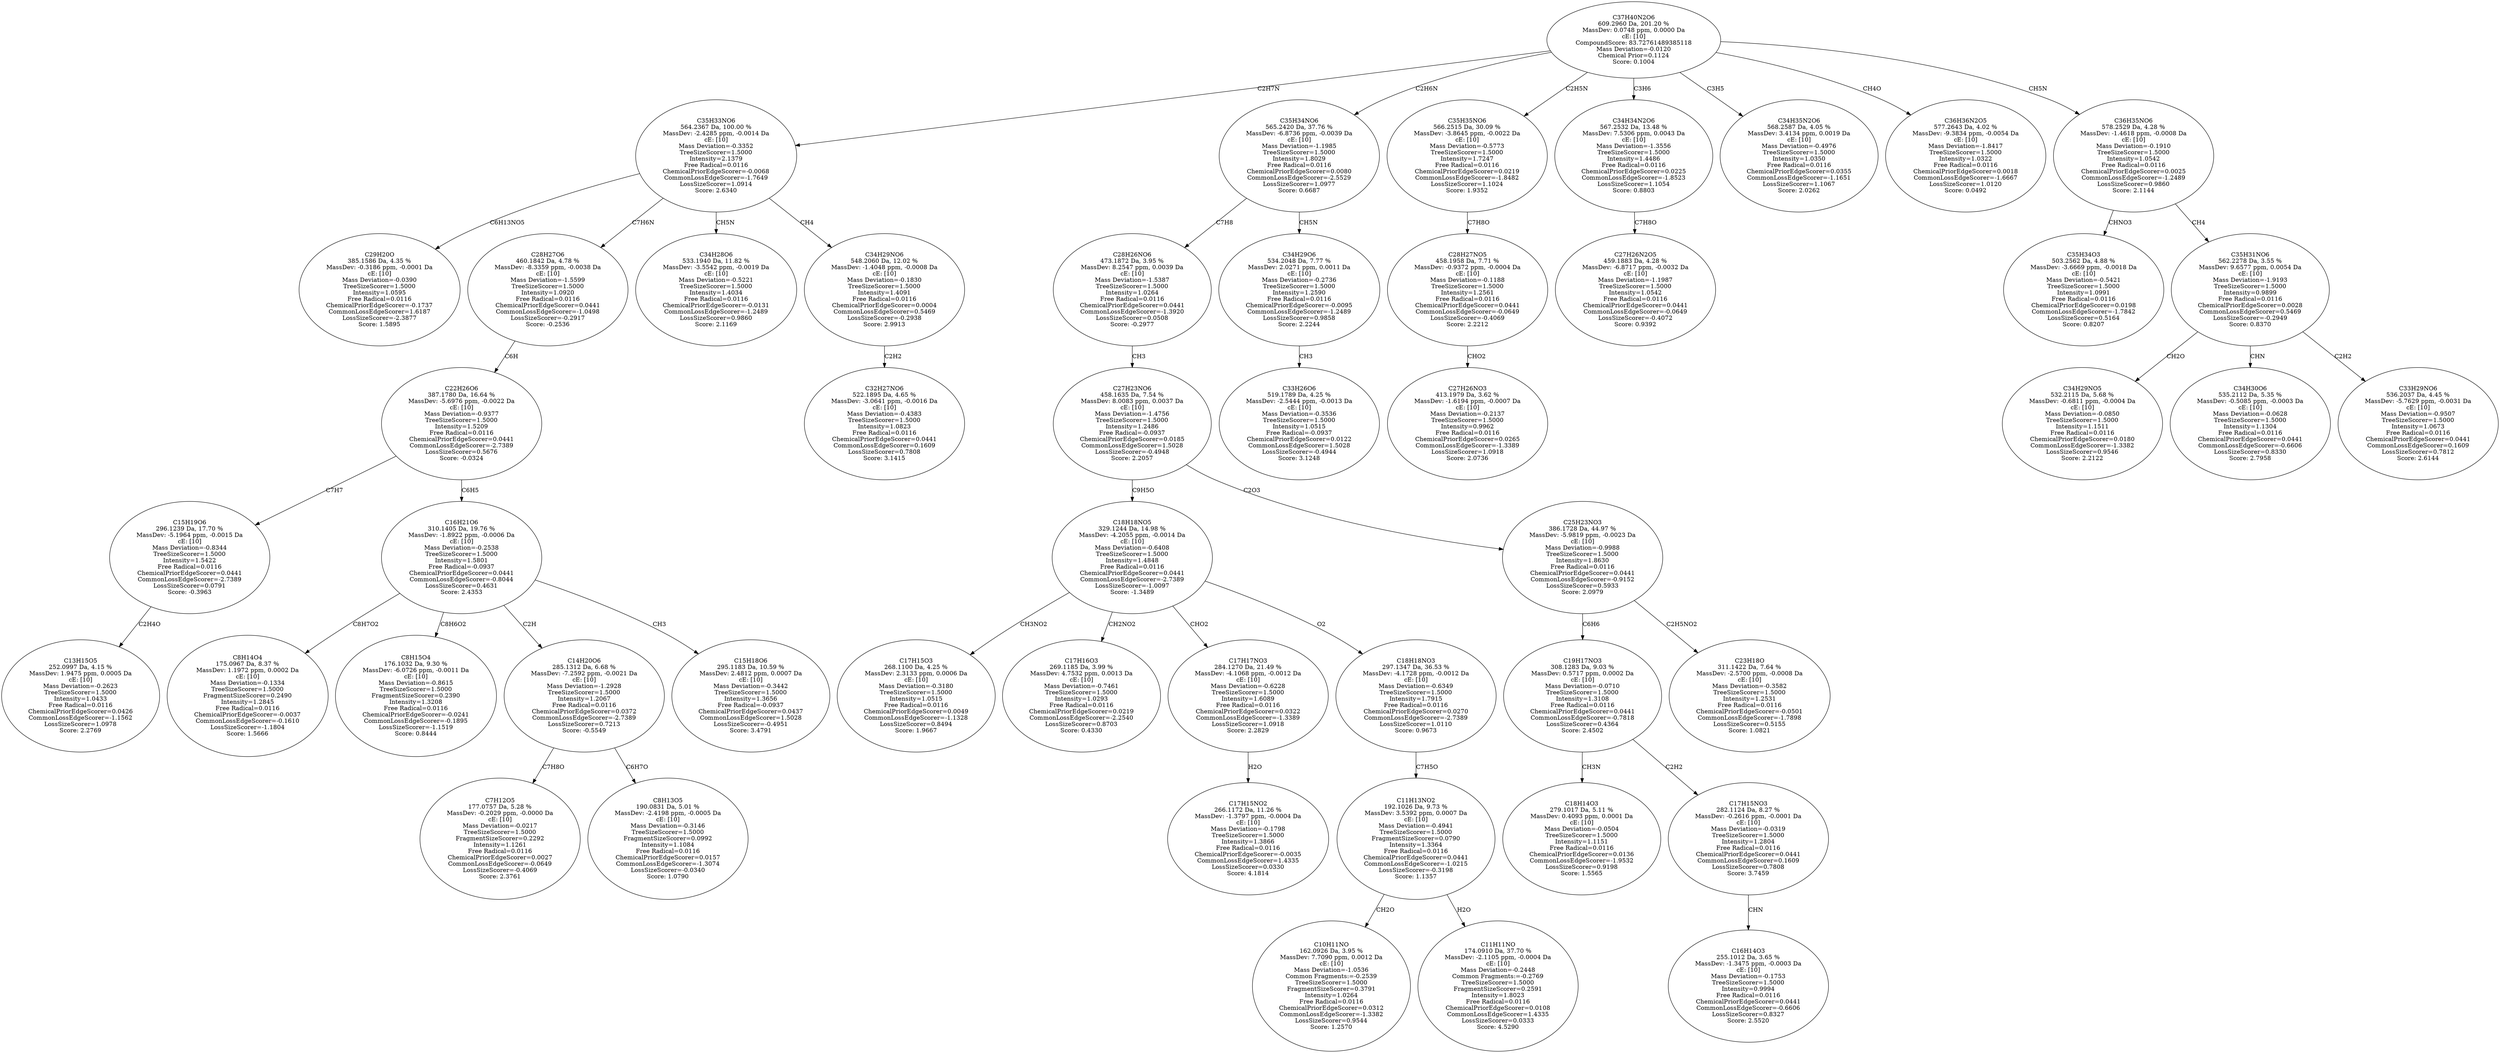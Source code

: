 strict digraph {
v1 [label="C29H20O\n385.1586 Da, 4.35 %\nMassDev: -0.3186 ppm, -0.0001 Da\ncE: [10]\nMass Deviation=-0.0390\nTreeSizeScorer=1.5000\nIntensity=1.0595\nFree Radical=0.0116\nChemicalPriorEdgeScorer=-0.1737\nCommonLossEdgeScorer=1.6187\nLossSizeScorer=-2.3877\nScore: 1.5895"];
v2 [label="C13H15O5\n252.0997 Da, 4.15 %\nMassDev: 1.9475 ppm, 0.0005 Da\ncE: [10]\nMass Deviation=-0.2623\nTreeSizeScorer=1.5000\nIntensity=1.0433\nFree Radical=0.0116\nChemicalPriorEdgeScorer=0.0426\nCommonLossEdgeScorer=-1.1562\nLossSizeScorer=1.0978\nScore: 2.2769"];
v3 [label="C15H19O6\n296.1239 Da, 17.70 %\nMassDev: -5.1964 ppm, -0.0015 Da\ncE: [10]\nMass Deviation=-0.8344\nTreeSizeScorer=1.5000\nIntensity=1.5422\nFree Radical=0.0116\nChemicalPriorEdgeScorer=0.0441\nCommonLossEdgeScorer=-2.7389\nLossSizeScorer=0.0791\nScore: -0.3963"];
v4 [label="C8H14O4\n175.0967 Da, 8.37 %\nMassDev: 1.1972 ppm, 0.0002 Da\ncE: [10]\nMass Deviation=-0.1334\nTreeSizeScorer=1.5000\nFragmentSizeScorer=0.2490\nIntensity=1.2845\nFree Radical=0.0116\nChemicalPriorEdgeScorer=-0.0037\nCommonLossEdgeScorer=-0.1610\nLossSizeScorer=-1.1804\nScore: 1.5666"];
v5 [label="C8H15O4\n176.1032 Da, 9.30 %\nMassDev: -6.0726 ppm, -0.0011 Da\ncE: [10]\nMass Deviation=-0.8615\nTreeSizeScorer=1.5000\nFragmentSizeScorer=0.2390\nIntensity=1.3208\nFree Radical=0.0116\nChemicalPriorEdgeScorer=-0.0241\nCommonLossEdgeScorer=-0.1895\nLossSizeScorer=-1.1519\nScore: 0.8444"];
v6 [label="C7H12O5\n177.0757 Da, 5.28 %\nMassDev: -0.2029 ppm, -0.0000 Da\ncE: [10]\nMass Deviation=-0.0217\nTreeSizeScorer=1.5000\nFragmentSizeScorer=0.2292\nIntensity=1.1261\nFree Radical=0.0116\nChemicalPriorEdgeScorer=0.0027\nCommonLossEdgeScorer=-0.0649\nLossSizeScorer=-0.4069\nScore: 2.3761"];
v7 [label="C8H13O5\n190.0831 Da, 5.01 %\nMassDev: -2.4198 ppm, -0.0005 Da\ncE: [10]\nMass Deviation=-0.3146\nTreeSizeScorer=1.5000\nFragmentSizeScorer=0.0992\nIntensity=1.1084\nFree Radical=0.0116\nChemicalPriorEdgeScorer=0.0157\nCommonLossEdgeScorer=-1.3074\nLossSizeScorer=-0.0340\nScore: 1.0790"];
v8 [label="C14H20O6\n285.1312 Da, 6.68 %\nMassDev: -7.2592 ppm, -0.0021 Da\ncE: [10]\nMass Deviation=-1.2928\nTreeSizeScorer=1.5000\nIntensity=1.2067\nFree Radical=0.0116\nChemicalPriorEdgeScorer=0.0372\nCommonLossEdgeScorer=-2.7389\nLossSizeScorer=0.7213\nScore: -0.5549"];
v9 [label="C15H18O6\n295.1183 Da, 10.59 %\nMassDev: 2.4812 ppm, 0.0007 Da\ncE: [10]\nMass Deviation=-0.3442\nTreeSizeScorer=1.5000\nIntensity=1.3656\nFree Radical=-0.0937\nChemicalPriorEdgeScorer=0.0437\nCommonLossEdgeScorer=1.5028\nLossSizeScorer=-0.4951\nScore: 3.4791"];
v10 [label="C16H21O6\n310.1405 Da, 19.76 %\nMassDev: -1.8922 ppm, -0.0006 Da\ncE: [10]\nMass Deviation=-0.2538\nTreeSizeScorer=1.5000\nIntensity=1.5801\nFree Radical=-0.0937\nChemicalPriorEdgeScorer=0.0441\nCommonLossEdgeScorer=-0.8044\nLossSizeScorer=0.4631\nScore: 2.4353"];
v11 [label="C22H26O6\n387.1780 Da, 16.64 %\nMassDev: -5.6976 ppm, -0.0022 Da\ncE: [10]\nMass Deviation=-0.9377\nTreeSizeScorer=1.5000\nIntensity=1.5209\nFree Radical=0.0116\nChemicalPriorEdgeScorer=0.0441\nCommonLossEdgeScorer=-2.7389\nLossSizeScorer=0.5676\nScore: -0.0324"];
v12 [label="C28H27O6\n460.1842 Da, 4.78 %\nMassDev: -8.3359 ppm, -0.0038 Da\ncE: [10]\nMass Deviation=-1.5599\nTreeSizeScorer=1.5000\nIntensity=1.0920\nFree Radical=0.0116\nChemicalPriorEdgeScorer=0.0441\nCommonLossEdgeScorer=-1.0498\nLossSizeScorer=-0.2917\nScore: -0.2536"];
v13 [label="C34H28O6\n533.1940 Da, 11.82 %\nMassDev: -3.5542 ppm, -0.0019 Da\ncE: [10]\nMass Deviation=-0.5221\nTreeSizeScorer=1.5000\nIntensity=1.4034\nFree Radical=0.0116\nChemicalPriorEdgeScorer=-0.0131\nCommonLossEdgeScorer=-1.2489\nLossSizeScorer=0.9860\nScore: 2.1169"];
v14 [label="C32H27NO6\n522.1895 Da, 4.65 %\nMassDev: -3.0641 ppm, -0.0016 Da\ncE: [10]\nMass Deviation=-0.4383\nTreeSizeScorer=1.5000\nIntensity=1.0823\nFree Radical=0.0116\nChemicalPriorEdgeScorer=0.0441\nCommonLossEdgeScorer=0.1609\nLossSizeScorer=0.7808\nScore: 3.1415"];
v15 [label="C34H29NO6\n548.2060 Da, 12.02 %\nMassDev: -1.4048 ppm, -0.0008 Da\ncE: [10]\nMass Deviation=-0.1830\nTreeSizeScorer=1.5000\nIntensity=1.4091\nFree Radical=0.0116\nChemicalPriorEdgeScorer=0.0004\nCommonLossEdgeScorer=0.5469\nLossSizeScorer=-0.2938\nScore: 2.9913"];
v16 [label="C35H33NO6\n564.2367 Da, 100.00 %\nMassDev: -2.4285 ppm, -0.0014 Da\ncE: [10]\nMass Deviation=-0.3352\nTreeSizeScorer=1.5000\nIntensity=2.1379\nFree Radical=0.0116\nChemicalPriorEdgeScorer=-0.0068\nCommonLossEdgeScorer=-1.7649\nLossSizeScorer=1.0914\nScore: 2.6340"];
v17 [label="C17H15O3\n268.1100 Da, 4.25 %\nMassDev: 2.3133 ppm, 0.0006 Da\ncE: [10]\nMass Deviation=-0.3180\nTreeSizeScorer=1.5000\nIntensity=1.0515\nFree Radical=0.0116\nChemicalPriorEdgeScorer=0.0049\nCommonLossEdgeScorer=-1.1328\nLossSizeScorer=0.8494\nScore: 1.9667"];
v18 [label="C17H16O3\n269.1185 Da, 3.99 %\nMassDev: 4.7532 ppm, 0.0013 Da\ncE: [10]\nMass Deviation=-0.7461\nTreeSizeScorer=1.5000\nIntensity=1.0293\nFree Radical=0.0116\nChemicalPriorEdgeScorer=0.0219\nCommonLossEdgeScorer=-2.2540\nLossSizeScorer=0.8703\nScore: 0.4330"];
v19 [label="C17H15NO2\n266.1172 Da, 11.26 %\nMassDev: -1.3797 ppm, -0.0004 Da\ncE: [10]\nMass Deviation=-0.1798\nTreeSizeScorer=1.5000\nIntensity=1.3866\nFree Radical=0.0116\nChemicalPriorEdgeScorer=-0.0035\nCommonLossEdgeScorer=1.4335\nLossSizeScorer=0.0330\nScore: 4.1814"];
v20 [label="C17H17NO3\n284.1270 Da, 21.49 %\nMassDev: -4.1068 ppm, -0.0012 Da\ncE: [10]\nMass Deviation=-0.6228\nTreeSizeScorer=1.5000\nIntensity=1.6089\nFree Radical=0.0116\nChemicalPriorEdgeScorer=0.0322\nCommonLossEdgeScorer=-1.3389\nLossSizeScorer=1.0918\nScore: 2.2829"];
v21 [label="C10H11NO\n162.0926 Da, 3.95 %\nMassDev: 7.7090 ppm, 0.0012 Da\ncE: [10]\nMass Deviation=-1.0536\nCommon Fragments:=-0.2539\nTreeSizeScorer=1.5000\nFragmentSizeScorer=0.3791\nIntensity=1.0264\nFree Radical=0.0116\nChemicalPriorEdgeScorer=0.0312\nCommonLossEdgeScorer=-1.3382\nLossSizeScorer=0.9544\nScore: 1.2570"];
v22 [label="C11H11NO\n174.0910 Da, 37.70 %\nMassDev: -2.1105 ppm, -0.0004 Da\ncE: [10]\nMass Deviation=-0.2448\nCommon Fragments:=-0.2769\nTreeSizeScorer=1.5000\nFragmentSizeScorer=0.2591\nIntensity=1.8023\nFree Radical=0.0116\nChemicalPriorEdgeScorer=0.0108\nCommonLossEdgeScorer=1.4335\nLossSizeScorer=0.0333\nScore: 4.5290"];
v23 [label="C11H13NO2\n192.1026 Da, 9.73 %\nMassDev: 3.5392 ppm, 0.0007 Da\ncE: [10]\nMass Deviation=-0.4941\nTreeSizeScorer=1.5000\nFragmentSizeScorer=0.0790\nIntensity=1.3364\nFree Radical=0.0116\nChemicalPriorEdgeScorer=0.0441\nCommonLossEdgeScorer=-1.0215\nLossSizeScorer=-0.3198\nScore: 1.1357"];
v24 [label="C18H18NO3\n297.1347 Da, 36.53 %\nMassDev: -4.1728 ppm, -0.0012 Da\ncE: [10]\nMass Deviation=-0.6349\nTreeSizeScorer=1.5000\nIntensity=1.7915\nFree Radical=0.0116\nChemicalPriorEdgeScorer=0.0270\nCommonLossEdgeScorer=-2.7389\nLossSizeScorer=1.0110\nScore: 0.9673"];
v25 [label="C18H18NO5\n329.1244 Da, 14.98 %\nMassDev: -4.2055 ppm, -0.0014 Da\ncE: [10]\nMass Deviation=-0.6408\nTreeSizeScorer=1.5000\nIntensity=1.4848\nFree Radical=0.0116\nChemicalPriorEdgeScorer=0.0441\nCommonLossEdgeScorer=-2.7389\nLossSizeScorer=-1.0097\nScore: -1.3489"];
v26 [label="C18H14O3\n279.1017 Da, 5.11 %\nMassDev: 0.4093 ppm, 0.0001 Da\ncE: [10]\nMass Deviation=-0.0504\nTreeSizeScorer=1.5000\nIntensity=1.1151\nFree Radical=0.0116\nChemicalPriorEdgeScorer=0.0136\nCommonLossEdgeScorer=-1.9532\nLossSizeScorer=0.9198\nScore: 1.5565"];
v27 [label="C16H14O3\n255.1012 Da, 3.65 %\nMassDev: -1.3475 ppm, -0.0003 Da\ncE: [10]\nMass Deviation=-0.1753\nTreeSizeScorer=1.5000\nIntensity=0.9994\nFree Radical=0.0116\nChemicalPriorEdgeScorer=0.0441\nCommonLossEdgeScorer=-0.6606\nLossSizeScorer=0.8327\nScore: 2.5520"];
v28 [label="C17H15NO3\n282.1124 Da, 8.27 %\nMassDev: -0.2616 ppm, -0.0001 Da\ncE: [10]\nMass Deviation=-0.0319\nTreeSizeScorer=1.5000\nIntensity=1.2804\nFree Radical=0.0116\nChemicalPriorEdgeScorer=0.0441\nCommonLossEdgeScorer=0.1609\nLossSizeScorer=0.7808\nScore: 3.7459"];
v29 [label="C19H17NO3\n308.1283 Da, 9.03 %\nMassDev: 0.5717 ppm, 0.0002 Da\ncE: [10]\nMass Deviation=-0.0710\nTreeSizeScorer=1.5000\nIntensity=1.3108\nFree Radical=0.0116\nChemicalPriorEdgeScorer=0.0441\nCommonLossEdgeScorer=-0.7818\nLossSizeScorer=0.4364\nScore: 2.4502"];
v30 [label="C23H18O\n311.1422 Da, 7.64 %\nMassDev: -2.5700 ppm, -0.0008 Da\ncE: [10]\nMass Deviation=-0.3582\nTreeSizeScorer=1.5000\nIntensity=1.2531\nFree Radical=0.0116\nChemicalPriorEdgeScorer=-0.0501\nCommonLossEdgeScorer=-1.7898\nLossSizeScorer=0.5155\nScore: 1.0821"];
v31 [label="C25H23NO3\n386.1728 Da, 44.97 %\nMassDev: -5.9819 ppm, -0.0023 Da\ncE: [10]\nMass Deviation=-0.9988\nTreeSizeScorer=1.5000\nIntensity=1.8630\nFree Radical=0.0116\nChemicalPriorEdgeScorer=0.0441\nCommonLossEdgeScorer=-0.9152\nLossSizeScorer=0.5933\nScore: 2.0979"];
v32 [label="C27H23NO6\n458.1635 Da, 7.54 %\nMassDev: 8.0083 ppm, 0.0037 Da\ncE: [10]\nMass Deviation=-1.4756\nTreeSizeScorer=1.5000\nIntensity=1.2486\nFree Radical=-0.0937\nChemicalPriorEdgeScorer=0.0185\nCommonLossEdgeScorer=1.5028\nLossSizeScorer=-0.4948\nScore: 2.2057"];
v33 [label="C28H26NO6\n473.1872 Da, 3.95 %\nMassDev: 8.2547 ppm, 0.0039 Da\ncE: [10]\nMass Deviation=-1.5387\nTreeSizeScorer=1.5000\nIntensity=1.0264\nFree Radical=0.0116\nChemicalPriorEdgeScorer=0.0441\nCommonLossEdgeScorer=-1.3920\nLossSizeScorer=0.0508\nScore: -0.2977"];
v34 [label="C33H26O6\n519.1789 Da, 4.25 %\nMassDev: -2.5444 ppm, -0.0013 Da\ncE: [10]\nMass Deviation=-0.3536\nTreeSizeScorer=1.5000\nIntensity=1.0515\nFree Radical=-0.0937\nChemicalPriorEdgeScorer=0.0122\nCommonLossEdgeScorer=1.5028\nLossSizeScorer=-0.4944\nScore: 3.1248"];
v35 [label="C34H29O6\n534.2048 Da, 7.77 %\nMassDev: 2.0271 ppm, 0.0011 Da\ncE: [10]\nMass Deviation=-0.2736\nTreeSizeScorer=1.5000\nIntensity=1.2590\nFree Radical=0.0116\nChemicalPriorEdgeScorer=-0.0095\nCommonLossEdgeScorer=-1.2489\nLossSizeScorer=0.9858\nScore: 2.2244"];
v36 [label="C35H34NO6\n565.2420 Da, 37.76 %\nMassDev: -6.8736 ppm, -0.0039 Da\ncE: [10]\nMass Deviation=-1.1985\nTreeSizeScorer=1.5000\nIntensity=1.8029\nFree Radical=0.0116\nChemicalPriorEdgeScorer=0.0080\nCommonLossEdgeScorer=-2.5529\nLossSizeScorer=1.0977\nScore: 0.6687"];
v37 [label="C27H26NO3\n413.1979 Da, 3.62 %\nMassDev: -1.6194 ppm, -0.0007 Da\ncE: [10]\nMass Deviation=-0.2137\nTreeSizeScorer=1.5000\nIntensity=0.9962\nFree Radical=0.0116\nChemicalPriorEdgeScorer=0.0265\nCommonLossEdgeScorer=-1.3389\nLossSizeScorer=1.0918\nScore: 2.0736"];
v38 [label="C28H27NO5\n458.1958 Da, 7.71 %\nMassDev: -0.9372 ppm, -0.0004 Da\ncE: [10]\nMass Deviation=-0.1188\nTreeSizeScorer=1.5000\nIntensity=1.2561\nFree Radical=0.0116\nChemicalPriorEdgeScorer=0.0441\nCommonLossEdgeScorer=-0.0649\nLossSizeScorer=-0.4069\nScore: 2.2212"];
v39 [label="C35H35NO6\n566.2515 Da, 30.09 %\nMassDev: -3.8645 ppm, -0.0022 Da\ncE: [10]\nMass Deviation=-0.5773\nTreeSizeScorer=1.5000\nIntensity=1.7247\nFree Radical=0.0116\nChemicalPriorEdgeScorer=0.0219\nCommonLossEdgeScorer=-1.8482\nLossSizeScorer=1.1024\nScore: 1.9352"];
v40 [label="C27H26N2O5\n459.1883 Da, 4.28 %\nMassDev: -6.8717 ppm, -0.0032 Da\ncE: [10]\nMass Deviation=-1.1987\nTreeSizeScorer=1.5000\nIntensity=1.0542\nFree Radical=0.0116\nChemicalPriorEdgeScorer=0.0441\nCommonLossEdgeScorer=-0.0649\nLossSizeScorer=-0.4072\nScore: 0.9392"];
v41 [label="C34H34N2O6\n567.2532 Da, 13.48 %\nMassDev: 7.5306 ppm, 0.0043 Da\ncE: [10]\nMass Deviation=-1.3556\nTreeSizeScorer=1.5000\nIntensity=1.4486\nFree Radical=0.0116\nChemicalPriorEdgeScorer=0.0225\nCommonLossEdgeScorer=-1.8523\nLossSizeScorer=1.1054\nScore: 0.8803"];
v42 [label="C34H35N2O6\n568.2587 Da, 4.05 %\nMassDev: 3.4134 ppm, 0.0019 Da\ncE: [10]\nMass Deviation=-0.4976\nTreeSizeScorer=1.5000\nIntensity=1.0350\nFree Radical=0.0116\nChemicalPriorEdgeScorer=0.0355\nCommonLossEdgeScorer=-1.1651\nLossSizeScorer=1.1067\nScore: 2.0262"];
v43 [label="C36H36N2O5\n577.2643 Da, 4.02 %\nMassDev: -9.3834 ppm, -0.0054 Da\ncE: [10]\nMass Deviation=-1.8417\nTreeSizeScorer=1.5000\nIntensity=1.0322\nFree Radical=0.0116\nChemicalPriorEdgeScorer=0.0018\nCommonLossEdgeScorer=-1.6667\nLossSizeScorer=1.0120\nScore: 0.0492"];
v44 [label="C35H34O3\n503.2562 Da, 4.88 %\nMassDev: -3.6669 ppm, -0.0018 Da\ncE: [10]\nMass Deviation=-0.5421\nTreeSizeScorer=1.5000\nIntensity=1.0991\nFree Radical=0.0116\nChemicalPriorEdgeScorer=0.0198\nCommonLossEdgeScorer=-1.7842\nLossSizeScorer=0.5164\nScore: 0.8207"];
v45 [label="C34H29NO5\n532.2115 Da, 5.68 %\nMassDev: -0.6811 ppm, -0.0004 Da\ncE: [10]\nMass Deviation=-0.0850\nTreeSizeScorer=1.5000\nIntensity=1.1511\nFree Radical=0.0116\nChemicalPriorEdgeScorer=0.0180\nCommonLossEdgeScorer=-1.3382\nLossSizeScorer=0.9546\nScore: 2.2122"];
v46 [label="C34H30O6\n535.2112 Da, 5.35 %\nMassDev: -0.5085 ppm, -0.0003 Da\ncE: [10]\nMass Deviation=-0.0628\nTreeSizeScorer=1.5000\nIntensity=1.1304\nFree Radical=0.0116\nChemicalPriorEdgeScorer=0.0441\nCommonLossEdgeScorer=-0.6606\nLossSizeScorer=0.8330\nScore: 2.7958"];
v47 [label="C33H29NO6\n536.2037 Da, 4.45 %\nMassDev: -5.7629 ppm, -0.0031 Da\ncE: [10]\nMass Deviation=-0.9507\nTreeSizeScorer=1.5000\nIntensity=1.0673\nFree Radical=0.0116\nChemicalPriorEdgeScorer=0.0441\nCommonLossEdgeScorer=0.1609\nLossSizeScorer=0.7812\nScore: 2.6144"];
v48 [label="C35H31NO6\n562.2278 Da, 3.55 %\nMassDev: 9.6577 ppm, 0.0054 Da\ncE: [10]\nMass Deviation=-1.9193\nTreeSizeScorer=1.5000\nIntensity=0.9899\nFree Radical=0.0116\nChemicalPriorEdgeScorer=0.0028\nCommonLossEdgeScorer=0.5469\nLossSizeScorer=-0.2949\nScore: 0.8370"];
v49 [label="C36H35NO6\n578.2529 Da, 4.28 %\nMassDev: -1.4618 ppm, -0.0008 Da\ncE: [10]\nMass Deviation=-0.1910\nTreeSizeScorer=1.5000\nIntensity=1.0542\nFree Radical=0.0116\nChemicalPriorEdgeScorer=0.0025\nCommonLossEdgeScorer=-1.2489\nLossSizeScorer=0.9860\nScore: 2.1144"];
v50 [label="C37H40N2O6\n609.2960 Da, 201.20 %\nMassDev: 0.0748 ppm, 0.0000 Da\ncE: [10]\nCompoundScore: 83.72761489385118\nMass Deviation=-0.0120\nChemical Prior=0.1124\nScore: 0.1004"];
v16 -> v1 [label="C6H13NO5"];
v3 -> v2 [label="C2H4O"];
v11 -> v3 [label="C7H7"];
v10 -> v4 [label="C8H7O2"];
v10 -> v5 [label="C8H6O2"];
v8 -> v6 [label="C7H8O"];
v8 -> v7 [label="C6H7O"];
v10 -> v8 [label="C2H"];
v10 -> v9 [label="CH3"];
v11 -> v10 [label="C6H5"];
v12 -> v11 [label="C6H"];
v16 -> v12 [label="C7H6N"];
v16 -> v13 [label="CH5N"];
v15 -> v14 [label="C2H2"];
v16 -> v15 [label="CH4"];
v50 -> v16 [label="C2H7N"];
v25 -> v17 [label="CH3NO2"];
v25 -> v18 [label="CH2NO2"];
v20 -> v19 [label="H2O"];
v25 -> v20 [label="CHO2"];
v23 -> v21 [label="CH2O"];
v23 -> v22 [label="H2O"];
v24 -> v23 [label="C7H5O"];
v25 -> v24 [label="O2"];
v32 -> v25 [label="C9H5O"];
v29 -> v26 [label="CH3N"];
v28 -> v27 [label="CHN"];
v29 -> v28 [label="C2H2"];
v31 -> v29 [label="C6H6"];
v31 -> v30 [label="C2H5NO2"];
v32 -> v31 [label="C2O3"];
v33 -> v32 [label="CH3"];
v36 -> v33 [label="C7H8"];
v35 -> v34 [label="CH3"];
v36 -> v35 [label="CH5N"];
v50 -> v36 [label="C2H6N"];
v38 -> v37 [label="CHO2"];
v39 -> v38 [label="C7H8O"];
v50 -> v39 [label="C2H5N"];
v41 -> v40 [label="C7H8O"];
v50 -> v41 [label="C3H6"];
v50 -> v42 [label="C3H5"];
v50 -> v43 [label="CH4O"];
v49 -> v44 [label="CHNO3"];
v48 -> v45 [label="CH2O"];
v48 -> v46 [label="CHN"];
v48 -> v47 [label="C2H2"];
v49 -> v48 [label="CH4"];
v50 -> v49 [label="CH5N"];
}